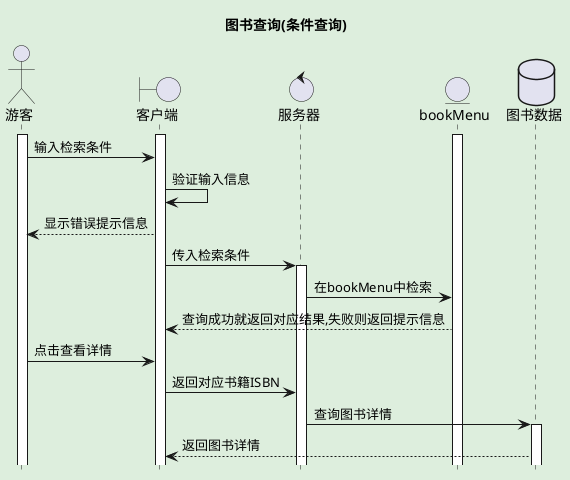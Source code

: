 @startuml 图书查询(条件查询)
title 图书查询(条件查询)
hide footbox
skinparam backgroundColor #ded
actor 游客
boundary 客户端
control 服务器
entity bookMenu
database 图书数据

activate 游客
activate bookMenu
activate 客户端
游客 -> 客户端: 输入检索条件
客户端 -> 客户端: 验证输入信息
客户端 --> 游客: 显示错误提示信息
客户端 -> 服务器: 传入检索条件
activate 服务器
服务器 -> bookMenu: 在bookMenu中检索
bookMenu --> 客户端: 查询成功就返回对应结果,失败则返回提示信息
游客 -> 客户端: 点击查看详情
客户端 -> 服务器: 返回对应书籍ISBN
服务器 -> 图书数据: 查询图书详情
activate 图书数据
图书数据 --> 客户端: 返回图书详情
@enduml

@startuml 图书查询(全部查询)
title 图书查询(全部查询)
skinparam backgroundColor #ded
hide footbox
actor 游客
boundary 客户端
control 服务器
entity bookMenu

activate 游客
activate bookMenu
游客 -> 客户端: 点击查询
activate 客户端
客户端 -> 服务器: 传入检索条件
activate 服务器
服务器 -> bookMenu: 获取图书菜单
bookMenu -> 客户端: 返回图书菜单
@enduml

@startuml 借书
skinparam backgroundColor #eee
hide footbox
actor 图书管理员
boundary 客户端
control 服务器
' entity bookMenu
collections 借书单
database 数据库


activate 图书管理员
activate 客户端
[-> 图书管理员: 查询将借阅的图书信息
图书管理员 -> 图书管理员: 检查图书是否满足借阅条件
图书管理员 -> 客户端: 输入借阅者借阅证
客户端 -> 服务器: 发起查询借阅者信息请求
activate 服务器
服务器 -> 数据库: 查询借阅者信息
activate 数据库
数据库 -> 客户端: 返回借阅者详情
图书管理员 -> 客户端: 验证是否符合借阅要求
客户端 -> 服务器: 提交借书数据
服务器 -> 借书单: 生成借书单
activate 借书单
借书单 -> 数据库: 保存数据
@enduml

@startuml 续借
skinparam backgroundColor #eef
hide footbox
actor 图书管理员
boundary 客户端
control 服务器
collections 借书单
database 数据库
activate 图书管理员
activate 客户端
[-> 图书管理员: 检查书籍完整性
[<-- 图书管理员: 违规处理
图书管理员 -> 客户端: 输入借阅者借阅证

客户端 -> 服务器: 发起查询借阅者借阅信息请求
activate 服务器

服务器 -> 数据库: 获取借阅者'借书'状态借书单
activate 数据库
数据库 -> 借书单: 生成借书单集合
deactivate 数据库
activate 借书单
借书单 -> 客户端: 返回借书单列表
deactivate 借书单
图书管理员 -> 客户端: 找到并验证是否符合续借要求
[<-- 图书管理员: 违规处理
图书管理员 -> 客户端: 确认提交
客户端 -> 服务器: 提交续借请求
服务器 -> 借书单: 更新对应借书单
activate 借书单
借书单 -> 数据库: 保存数据
activate 数据库
@enduml

@startuml 还书
skinparam backgroundColor #eee
hide footbox
actor 图书管理员
boundary 客户端
control 服务器
collections 借书单
database 数据库
collections 借书历史
activate 图书管理员
activate 客户端
[-> 图书管理员: 检查书籍完整性
[<-- 图书管理员: 违规处理
图书管理员 -> 客户端: 输入借阅者借阅证
客户端 -> 服务器: 发起查询借阅者借阅信息请求
activate 服务器
服务器 -> 数据库: 获取借阅者'借书'状态借书单
activate 数据库
数据库 -> 借书单: 生成借书单集合
activate 借书单
借书单 -> 客户端: 返回借书单列表
deactivate 借书单
图书管理员 -> 客户端: 查找对应借书单
图书管理员 -> 图书管理员: 检查是否逾期
[<-- 图书管理员: 违规处理
图书管理员 -> 客户端: 确认提交
客户端 -> 服务器: 提交还书请求

服务器 -> 借书历史: 根据借书单生成借书记录
activate 借书历史
借书历史 -> 数据库: 保存数据
服务器 -> 数据库: 删除已保存历史的借书单
@enduml

@startuml 违规处理
skinparam backgroundColor #eee
hide footbox
actor 图书管理员
boundary 客户端
control 服务器
database 数据库
collections 罚单
collections 借书历史
entity 借阅者
activate 图书管理员
activate 客户端
[->图书管理员: 违规信息
图书管理员->图书管理员: 决策处理办法
图书管理员->客户端: 记录并提交
客户端->服务器: 传递请求
activate 服务器
服务器->借书历史: 生成借书记录
activate 借书历史
服务器->罚单: 生成罚单
activate 罚单
借书历史->数据库: 保存借书记录
deactivate 借书历史
activate 数据库
罚单->数据库: 保存罚单
deactivate 罚单
服务器->借阅者: 根据处罚更新借阅者信息
activate 借阅者
借阅者->数据库: 保存借阅者信息
@enduml

@startuml 书目管理(增加图书)
skinparam backgroundColor #eee
title 增加图书
hide footbox
actor 图书管理员
boundary 客户端
entity .图书管理员
control 服务器
entity book
database 数据库
activate 图书管理员
activate 客户端
activate .图书管理员
图书管理员->客户端: 选择增加图书选项
客户端->图书管理员: 弹出身份验证页面
图书管理员->客户端: 输入图书管理员密码
客户端->客户端: 验证输入有效性
客户端-->图书管理员: 显示错误提示
客户端->.图书管理员: 比较身份信息
客户端->图书管理员: 显示身份验证操作结果及下一步界面
图书管理员->客户端: 填写图书详细信息,检查并提交
客户端->服务器: 发起增加图书请求
服务器->book: 生成书籍实体
book->数据库: 存储书籍
服务器->客户端: 显示操作结果
@enduml

@startuml 书目管理(修改图书)
skinparam backgroundColor #eee
title 修改图书
hide footbox
actor 图书管理员
boundary 客户端
entity .图书管理员
control 服务器
entity book
entity bookMenu
database 数据库
activate 图书管理员
activate 客户端
activate .图书管理员
activate bookMenu
图书管理员->客户端: 点击修改图书
客户端->图书管理员: 弹出身份验证页面
图书管理员->客户端: 输入管理密码
客户端->.图书管理员: 验证管理员权限
客户端->图书管理员: 显示验证结果
图书管理员->客户端: 输入需修改图书详细
客户端->服务器: 发起查询请求
activate 服务器
服务器->数据库: 查询书籍详情
activate 数据库
数据库->book: 生成书籍实体
deactivate 数据库
activate book
book->客户端: 返回书籍
deactivate book
图书管理员->客户端: 修改书籍信息
客户端->客户端: 验证修改项合法性
客户端-->图书管理员: 错误提示
客户端->服务器: 发起更新书籍请求
服务器->bookMenu: 更新相关条目
服务器->数据库: 更新书籍信息
activate 数据库
@enduml

@startuml 书目管理(删除图书)
skinparam backgroundColor #eee
title 删除图书
hide footbox
actor 图书管理员
boundary 客户端
entity .图书管理员
control 服务器
entity book
entity bookMenu
database 数据库
activate 图书管理员
activate 客户端
activate .图书管理员
activate bookMenu
图书管理员->客户端: 点击修改图书
客户端->图书管理员: 弹出身份验证页面
图书管理员->客户端: 输入管理密码
客户端->.图书管理员: 验证管理员权限
客户端->图书管理员: 显示验证结果
图书管理员->客户端: 输入需修改图书详细
客户端->服务器: 发起查询请求
activate 服务器
服务器->数据库: 查询书籍详情
activate 数据库
数据库->book: 生成书籍实体
deactivate 数据库
activate book
book->客户端: 返回书籍
deactivate book
图书管理员->客户端: 确认删除
客户端->服务器: 发起删除书籍请求
服务器->bookMenu: 删除相关条目
服务器->数据库: 删除书籍信息
activate 数据库
@enduml

@startuml 系统管理
skinparam backgroundColor #eee
hide footbox
actor 超级管理员
boundary 客户端
control 服务器
database 数据库

@enduml

@startuml 账户设置(用户自身)
skinparam backgroundColor #eee
hide footbox
actor 借阅者
boundary 客户端
control 服务器
database 数据库

@enduml
